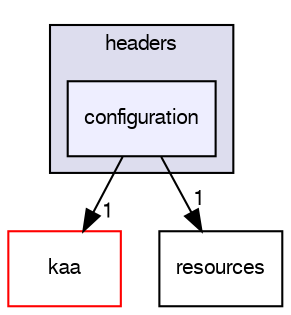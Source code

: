 digraph "/var/lib/jenkins/workspace/kaa_public/client/client-multi/client-cpp/test/headers/configuration" {
  bgcolor=transparent;
  compound=true
  node [ fontsize="10", fontname="FreeSans"];
  edge [ labelfontsize="10", labelfontname="FreeSans"];
  subgraph clusterdir_4a95a1809dd8e4bac4fff958db3a7f05 {
    graph [ bgcolor="#ddddee", pencolor="black", label="headers" fontname="FreeSans", fontsize="10", URL="dir_4a95a1809dd8e4bac4fff958db3a7f05.html"]
  dir_7132e2923df7e3170b54132cf400615e [shape=box, label="configuration", style="filled", fillcolor="#eeeeff", pencolor="black", URL="dir_7132e2923df7e3170b54132cf400615e.html"];
  }
  dir_1ac78b1500c3fd9a977bacb448b54d1a [shape=box label="kaa" color="red" URL="dir_1ac78b1500c3fd9a977bacb448b54d1a.html"];
  dir_4836519ec105d6e7b10f505988067070 [shape=box label="resources" URL="dir_4836519ec105d6e7b10f505988067070.html"];
  dir_7132e2923df7e3170b54132cf400615e->dir_1ac78b1500c3fd9a977bacb448b54d1a [headlabel="1", labeldistance=1.5 headhref="dir_000072_000040.html"];
  dir_7132e2923df7e3170b54132cf400615e->dir_4836519ec105d6e7b10f505988067070 [headlabel="1", labeldistance=1.5 headhref="dir_000072_000090.html"];
}
